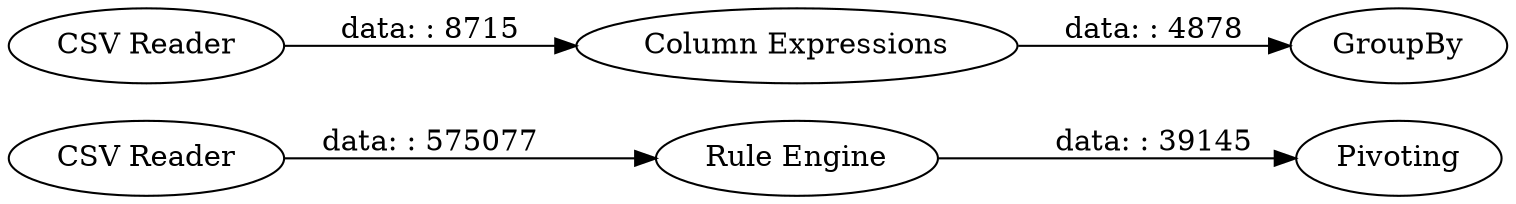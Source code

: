 digraph {
	"-3452214205560341877_6" [label=Pivoting]
	"-3452214205560341877_4" [label="Column Expressions"]
	"-3452214205560341877_7" [label="Rule Engine"]
	"-3452214205560341877_3" [label=GroupBy]
	"-3452214205560341877_5" [label="CSV Reader"]
	"-3452214205560341877_2" [label="CSV Reader"]
	"-3452214205560341877_2" -> "-3452214205560341877_4" [label="data: : 8715"]
	"-3452214205560341877_7" -> "-3452214205560341877_6" [label="data: : 39145"]
	"-3452214205560341877_5" -> "-3452214205560341877_7" [label="data: : 575077"]
	"-3452214205560341877_4" -> "-3452214205560341877_3" [label="data: : 4878"]
	rankdir=LR
}

